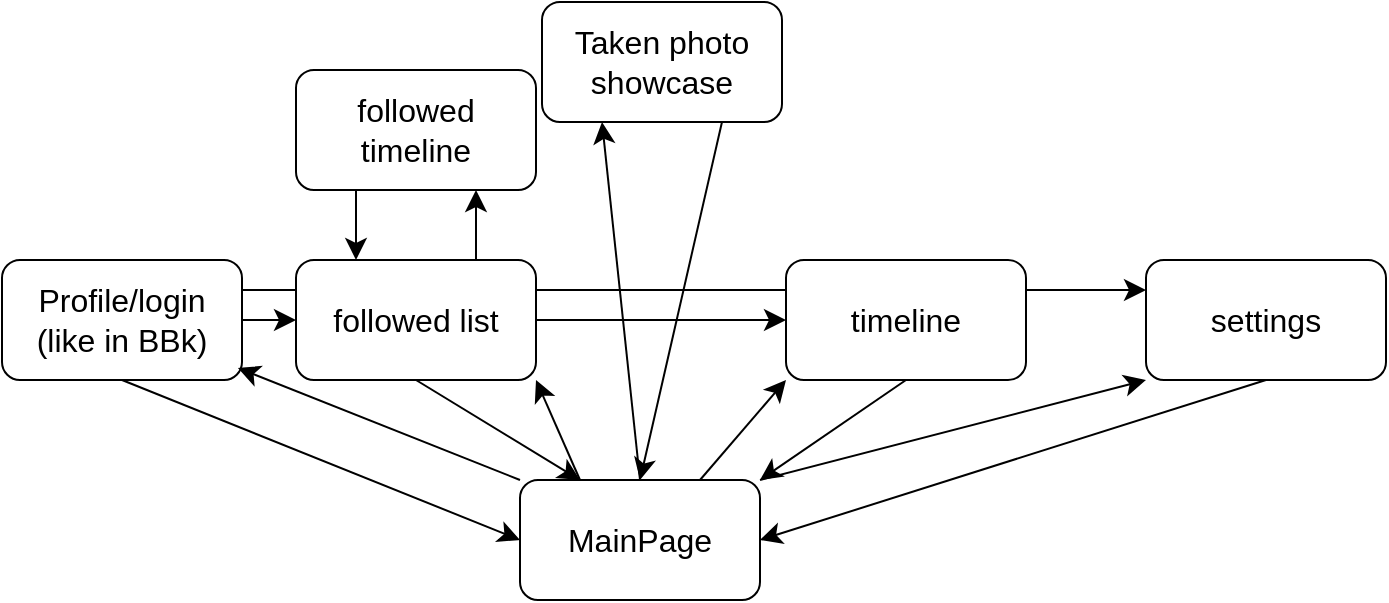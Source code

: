 <mxfile version="24.3.0" type="device" pages="2">
  <diagram name="Screenflow" id="5S7IgochnaTLHN7qvhO6">
    <mxGraphModel dx="1112" dy="1629" grid="0" gridSize="10" guides="1" tooltips="1" connect="1" arrows="1" fold="1" page="0" pageScale="1" pageWidth="827" pageHeight="1169" math="0" shadow="0">
      <root>
        <mxCell id="0" />
        <mxCell id="1" parent="0" />
        <mxCell id="wsiSg02OhjDPa-LoQmIh-23" style="edgeStyle=none;curved=1;rounded=0;orthogonalLoop=1;jettySize=auto;html=1;exitX=1;exitY=0.25;exitDx=0;exitDy=0;entryX=0;entryY=0.25;entryDx=0;entryDy=0;fontSize=12;startSize=8;endSize=8;" parent="1" source="wsiSg02OhjDPa-LoQmIh-6" target="wsiSg02OhjDPa-LoQmIh-8" edge="1">
          <mxGeometry relative="1" as="geometry" />
        </mxCell>
        <mxCell id="wsiSg02OhjDPa-LoQmIh-9" style="edgeStyle=none;curved=1;rounded=0;orthogonalLoop=1;jettySize=auto;html=1;exitX=0.5;exitY=0;exitDx=0;exitDy=0;entryX=0.25;entryY=1;entryDx=0;entryDy=0;fontSize=12;startSize=8;endSize=8;" parent="1" source="wsiSg02OhjDPa-LoQmIh-3" target="wsiSg02OhjDPa-LoQmIh-4" edge="1">
          <mxGeometry relative="1" as="geometry" />
        </mxCell>
        <mxCell id="wsiSg02OhjDPa-LoQmIh-11" style="edgeStyle=none;curved=1;rounded=0;orthogonalLoop=1;jettySize=auto;html=1;exitX=0.25;exitY=0;exitDx=0;exitDy=0;entryX=1;entryY=1;entryDx=0;entryDy=0;fontSize=12;startSize=8;endSize=8;" parent="1" source="wsiSg02OhjDPa-LoQmIh-3" target="wsiSg02OhjDPa-LoQmIh-5" edge="1">
          <mxGeometry relative="1" as="geometry" />
        </mxCell>
        <mxCell id="wsiSg02OhjDPa-LoQmIh-12" style="edgeStyle=none;curved=1;rounded=0;orthogonalLoop=1;jettySize=auto;html=1;exitX=0.75;exitY=0;exitDx=0;exitDy=0;entryX=0;entryY=1;entryDx=0;entryDy=0;fontSize=12;startSize=8;endSize=8;" parent="1" source="wsiSg02OhjDPa-LoQmIh-3" target="wsiSg02OhjDPa-LoQmIh-7" edge="1">
          <mxGeometry relative="1" as="geometry" />
        </mxCell>
        <mxCell id="wsiSg02OhjDPa-LoQmIh-13" style="edgeStyle=none;curved=1;rounded=0;orthogonalLoop=1;jettySize=auto;html=1;exitX=1;exitY=0;exitDx=0;exitDy=0;entryX=0;entryY=1;entryDx=0;entryDy=0;fontSize=12;startSize=8;endSize=8;" parent="1" source="wsiSg02OhjDPa-LoQmIh-3" target="wsiSg02OhjDPa-LoQmIh-8" edge="1">
          <mxGeometry relative="1" as="geometry" />
        </mxCell>
        <mxCell id="wsiSg02OhjDPa-LoQmIh-3" value="MainPage" style="rounded=1;whiteSpace=wrap;html=1;fontSize=16;" parent="1" vertex="1">
          <mxGeometry x="116" y="-218" width="120" height="60" as="geometry" />
        </mxCell>
        <mxCell id="wsiSg02OhjDPa-LoQmIh-25" style="edgeStyle=none;curved=1;rounded=0;orthogonalLoop=1;jettySize=auto;html=1;exitX=0.75;exitY=1;exitDx=0;exitDy=0;entryX=0.5;entryY=0;entryDx=0;entryDy=0;fontSize=12;startSize=8;endSize=8;" parent="1" source="wsiSg02OhjDPa-LoQmIh-4" target="wsiSg02OhjDPa-LoQmIh-3" edge="1">
          <mxGeometry relative="1" as="geometry" />
        </mxCell>
        <mxCell id="wsiSg02OhjDPa-LoQmIh-4" value="Taken photo showcase" style="rounded=1;whiteSpace=wrap;html=1;fontSize=16;" parent="1" vertex="1">
          <mxGeometry x="127" y="-457" width="120" height="60" as="geometry" />
        </mxCell>
        <mxCell id="wsiSg02OhjDPa-LoQmIh-14" style="edgeStyle=none;curved=1;rounded=0;orthogonalLoop=1;jettySize=auto;html=1;exitX=0.5;exitY=1;exitDx=0;exitDy=0;entryX=0.25;entryY=0;entryDx=0;entryDy=0;fontSize=12;startSize=8;endSize=8;" parent="1" source="wsiSg02OhjDPa-LoQmIh-5" target="wsiSg02OhjDPa-LoQmIh-3" edge="1">
          <mxGeometry relative="1" as="geometry" />
        </mxCell>
        <mxCell id="wsiSg02OhjDPa-LoQmIh-17" style="edgeStyle=none;curved=1;rounded=0;orthogonalLoop=1;jettySize=auto;html=1;exitX=1;exitY=0.5;exitDx=0;exitDy=0;entryX=0;entryY=0.5;entryDx=0;entryDy=0;fontSize=12;startSize=8;endSize=8;" parent="1" source="wsiSg02OhjDPa-LoQmIh-5" target="wsiSg02OhjDPa-LoQmIh-7" edge="1">
          <mxGeometry relative="1" as="geometry" />
        </mxCell>
        <mxCell id="wsiSg02OhjDPa-LoQmIh-20" style="edgeStyle=none;curved=1;rounded=0;orthogonalLoop=1;jettySize=auto;html=1;exitX=0.75;exitY=0;exitDx=0;exitDy=0;entryX=0.75;entryY=1;entryDx=0;entryDy=0;fontSize=12;startSize=8;endSize=8;" parent="1" source="wsiSg02OhjDPa-LoQmIh-5" target="wsiSg02OhjDPa-LoQmIh-19" edge="1">
          <mxGeometry relative="1" as="geometry" />
        </mxCell>
        <mxCell id="wsiSg02OhjDPa-LoQmIh-5" value="followed list" style="rounded=1;whiteSpace=wrap;html=1;fontSize=16;" parent="1" vertex="1">
          <mxGeometry x="4" y="-328" width="120" height="60" as="geometry" />
        </mxCell>
        <mxCell id="wsiSg02OhjDPa-LoQmIh-16" style="edgeStyle=none;curved=1;rounded=0;orthogonalLoop=1;jettySize=auto;html=1;exitX=1;exitY=0.5;exitDx=0;exitDy=0;entryX=0;entryY=0.5;entryDx=0;entryDy=0;fontSize=12;startSize=8;endSize=8;" parent="1" source="wsiSg02OhjDPa-LoQmIh-6" target="wsiSg02OhjDPa-LoQmIh-5" edge="1">
          <mxGeometry relative="1" as="geometry" />
        </mxCell>
        <mxCell id="wsiSg02OhjDPa-LoQmIh-18" style="edgeStyle=none;curved=1;rounded=0;orthogonalLoop=1;jettySize=auto;html=1;exitX=0.5;exitY=1;exitDx=0;exitDy=0;entryX=0;entryY=0.5;entryDx=0;entryDy=0;fontSize=12;startSize=8;endSize=8;" parent="1" source="wsiSg02OhjDPa-LoQmIh-6" target="wsiSg02OhjDPa-LoQmIh-3" edge="1">
          <mxGeometry relative="1" as="geometry" />
        </mxCell>
        <mxCell id="wsiSg02OhjDPa-LoQmIh-6" value="Profile/login&lt;br&gt;(like in BBk)" style="rounded=1;whiteSpace=wrap;html=1;fontSize=16;" parent="1" vertex="1">
          <mxGeometry x="-143" y="-328" width="120" height="60" as="geometry" />
        </mxCell>
        <mxCell id="wsiSg02OhjDPa-LoQmIh-24" style="edgeStyle=none;curved=1;rounded=0;orthogonalLoop=1;jettySize=auto;html=1;exitX=0.5;exitY=1;exitDx=0;exitDy=0;entryX=1;entryY=0;entryDx=0;entryDy=0;fontSize=12;startSize=8;endSize=8;" parent="1" source="wsiSg02OhjDPa-LoQmIh-7" target="wsiSg02OhjDPa-LoQmIh-3" edge="1">
          <mxGeometry relative="1" as="geometry" />
        </mxCell>
        <mxCell id="wsiSg02OhjDPa-LoQmIh-7" value="timeline" style="rounded=1;whiteSpace=wrap;html=1;fontSize=16;" parent="1" vertex="1">
          <mxGeometry x="249" y="-328" width="120" height="60" as="geometry" />
        </mxCell>
        <mxCell id="wsiSg02OhjDPa-LoQmIh-22" style="edgeStyle=none;curved=1;rounded=0;orthogonalLoop=1;jettySize=auto;html=1;exitX=0.5;exitY=1;exitDx=0;exitDy=0;entryX=1;entryY=0.5;entryDx=0;entryDy=0;fontSize=12;startSize=8;endSize=8;" parent="1" source="wsiSg02OhjDPa-LoQmIh-8" target="wsiSg02OhjDPa-LoQmIh-3" edge="1">
          <mxGeometry relative="1" as="geometry" />
        </mxCell>
        <mxCell id="wsiSg02OhjDPa-LoQmIh-8" value="settings" style="rounded=1;whiteSpace=wrap;html=1;fontSize=16;" parent="1" vertex="1">
          <mxGeometry x="429" y="-328" width="120" height="60" as="geometry" />
        </mxCell>
        <mxCell id="wsiSg02OhjDPa-LoQmIh-10" style="edgeStyle=none;curved=1;rounded=0;orthogonalLoop=1;jettySize=auto;html=1;exitX=0;exitY=0;exitDx=0;exitDy=0;entryX=0.983;entryY=0.9;entryDx=0;entryDy=0;entryPerimeter=0;fontSize=12;startSize=8;endSize=8;" parent="1" source="wsiSg02OhjDPa-LoQmIh-3" target="wsiSg02OhjDPa-LoQmIh-6" edge="1">
          <mxGeometry relative="1" as="geometry" />
        </mxCell>
        <mxCell id="wsiSg02OhjDPa-LoQmIh-15" style="edgeStyle=none;curved=1;rounded=0;orthogonalLoop=1;jettySize=auto;html=1;exitX=0.5;exitY=1;exitDx=0;exitDy=0;fontSize=12;startSize=8;endSize=8;" parent="1" source="wsiSg02OhjDPa-LoQmIh-6" target="wsiSg02OhjDPa-LoQmIh-6" edge="1">
          <mxGeometry relative="1" as="geometry" />
        </mxCell>
        <mxCell id="wsiSg02OhjDPa-LoQmIh-21" style="edgeStyle=none;curved=1;rounded=0;orthogonalLoop=1;jettySize=auto;html=1;exitX=0.25;exitY=1;exitDx=0;exitDy=0;entryX=0.25;entryY=0;entryDx=0;entryDy=0;fontSize=12;startSize=8;endSize=8;" parent="1" source="wsiSg02OhjDPa-LoQmIh-19" target="wsiSg02OhjDPa-LoQmIh-5" edge="1">
          <mxGeometry relative="1" as="geometry" />
        </mxCell>
        <mxCell id="wsiSg02OhjDPa-LoQmIh-19" value="followed timeline" style="rounded=1;whiteSpace=wrap;html=1;fontSize=16;" parent="1" vertex="1">
          <mxGeometry x="4" y="-423" width="120" height="60" as="geometry" />
        </mxCell>
      </root>
    </mxGraphModel>
  </diagram>
  <diagram id="193VK-EEMLgI4sbkjg0h" name="Backend">
    <mxGraphModel dx="1112" dy="1229" grid="0" gridSize="10" guides="1" tooltips="1" connect="1" arrows="1" fold="1" page="0" pageScale="1" pageWidth="827" pageHeight="1169" math="0" shadow="0">
      <root>
        <mxCell id="0" />
        <mxCell id="1" parent="0" />
        <mxCell id="jn6o-pwEyXeyFJVzeVVM-1" value="DB plan" style="text;strokeColor=none;fillColor=none;html=1;align=center;verticalAlign=middle;whiteSpace=wrap;rounded=0;fontSize=32;" parent="1" vertex="1">
          <mxGeometry x="108" y="-46" width="175" height="30" as="geometry" />
        </mxCell>
        <mxCell id="jn6o-pwEyXeyFJVzeVVM-22" style="edgeStyle=orthogonalEdgeStyle;rounded=0;orthogonalLoop=1;jettySize=auto;html=1;exitX=0.5;exitY=1;exitDx=0;exitDy=0;entryX=1;entryY=0.5;entryDx=0;entryDy=0;fontSize=12;startSize=21;endSize=17;endArrow=ERmany;endFill=0;" parent="1" source="jn6o-pwEyXeyFJVzeVVM-2" target="jn6o-pwEyXeyFJVzeVVM-14" edge="1">
          <mxGeometry relative="1" as="geometry" />
        </mxCell>
        <mxCell id="jn6o-pwEyXeyFJVzeVVM-2" value="&lt;b&gt;Users&lt;/b&gt;" style="rounded=0;whiteSpace=wrap;html=1;fontSize=16;" parent="1" vertex="1">
          <mxGeometry x="136" y="95" width="120" height="60" as="geometry" />
        </mxCell>
        <mxCell id="jn6o-pwEyXeyFJVzeVVM-11" style="edgeStyle=none;curved=1;rounded=0;orthogonalLoop=1;jettySize=auto;html=1;exitX=0.5;exitY=1;exitDx=0;exitDy=0;entryX=0.5;entryY=0;entryDx=0;entryDy=0;fontSize=12;startSize=8;endSize=8;endArrow=none;endFill=0;" parent="1" source="jn6o-pwEyXeyFJVzeVVM-3" target="jn6o-pwEyXeyFJVzeVVM-2" edge="1">
          <mxGeometry relative="1" as="geometry" />
        </mxCell>
        <mxCell id="jn6o-pwEyXeyFJVzeVVM-3" value="&lt;b&gt;id&lt;/b&gt;" style="ellipse;whiteSpace=wrap;html=1;fontSize=16;" parent="1" vertex="1">
          <mxGeometry x="166" y="-2" width="59" height="29" as="geometry" />
        </mxCell>
        <mxCell id="jn6o-pwEyXeyFJVzeVVM-10" style="edgeStyle=none;curved=1;rounded=0;orthogonalLoop=1;jettySize=auto;html=1;exitX=1;exitY=0.5;exitDx=0;exitDy=0;entryX=0.25;entryY=0;entryDx=0;entryDy=0;fontSize=12;startSize=8;endSize=8;endArrow=none;endFill=0;" parent="1" source="jn6o-pwEyXeyFJVzeVVM-4" target="jn6o-pwEyXeyFJVzeVVM-2" edge="1">
          <mxGeometry relative="1" as="geometry" />
        </mxCell>
        <mxCell id="jn6o-pwEyXeyFJVzeVVM-4" value="name" style="ellipse;whiteSpace=wrap;html=1;fontSize=16;" parent="1" vertex="1">
          <mxGeometry x="106" y="25" width="59" height="29" as="geometry" />
        </mxCell>
        <mxCell id="jn6o-pwEyXeyFJVzeVVM-9" style="edgeStyle=none;curved=1;rounded=0;orthogonalLoop=1;jettySize=auto;html=1;exitX=0;exitY=0.5;exitDx=0;exitDy=0;entryX=0.75;entryY=0;entryDx=0;entryDy=0;fontSize=12;startSize=8;endSize=8;endArrow=none;endFill=0;" parent="1" source="jn6o-pwEyXeyFJVzeVVM-5" target="jn6o-pwEyXeyFJVzeVVM-2" edge="1">
          <mxGeometry relative="1" as="geometry" />
        </mxCell>
        <mxCell id="jn6o-pwEyXeyFJVzeVVM-5" value="email" style="ellipse;whiteSpace=wrap;html=1;fontSize=16;" parent="1" vertex="1">
          <mxGeometry x="226" y="23" width="59" height="29" as="geometry" />
        </mxCell>
        <mxCell id="jn6o-pwEyXeyFJVzeVVM-8" style="edgeStyle=none;curved=1;rounded=0;orthogonalLoop=1;jettySize=auto;html=1;exitX=0;exitY=0.5;exitDx=0;exitDy=0;entryX=1;entryY=0;entryDx=0;entryDy=0;fontSize=12;startSize=8;endSize=8;endArrow=none;endFill=0;" parent="1" source="jn6o-pwEyXeyFJVzeVVM-6" target="jn6o-pwEyXeyFJVzeVVM-2" edge="1">
          <mxGeometry relative="1" as="geometry" />
        </mxCell>
        <mxCell id="jn6o-pwEyXeyFJVzeVVM-6" value="pwd" style="ellipse;whiteSpace=wrap;html=1;fontSize=16;" parent="1" vertex="1">
          <mxGeometry x="295" y="65" width="59" height="29" as="geometry" />
        </mxCell>
        <mxCell id="jn6o-pwEyXeyFJVzeVVM-13" style="edgeStyle=none;curved=1;rounded=0;orthogonalLoop=1;jettySize=auto;html=1;exitX=1;exitY=0.5;exitDx=0;exitDy=0;entryX=0;entryY=0;entryDx=0;entryDy=0;fontSize=12;startSize=8;endSize=8;endArrow=none;endFill=0;" parent="1" source="jn6o-pwEyXeyFJVzeVVM-12" target="jn6o-pwEyXeyFJVzeVVM-2" edge="1">
          <mxGeometry relative="1" as="geometry" />
        </mxCell>
        <mxCell id="jn6o-pwEyXeyFJVzeVVM-12" value="followed" style="ellipse;whiteSpace=wrap;html=1;fontSize=16;" parent="1" vertex="1">
          <mxGeometry x="30" y="66" width="59" height="29" as="geometry" />
        </mxCell>
        <mxCell id="jn6o-pwEyXeyFJVzeVVM-14" value="&lt;span style=&quot;border-color: var(--border-color);&quot;&gt;&lt;b&gt;Uploads&lt;/b&gt;&lt;/span&gt;" style="rounded=0;whiteSpace=wrap;html=1;fontSize=16;" parent="1" vertex="1">
          <mxGeometry x="-69" y="273" width="120" height="60" as="geometry" />
        </mxCell>
        <mxCell id="jn6o-pwEyXeyFJVzeVVM-16" style="edgeStyle=none;curved=1;rounded=0;orthogonalLoop=1;jettySize=auto;html=1;exitX=1;exitY=0.5;exitDx=0;exitDy=0;entryX=0;entryY=0.5;entryDx=0;entryDy=0;fontSize=12;startSize=8;endSize=8;endArrow=none;endFill=0;" parent="1" source="jn6o-pwEyXeyFJVzeVVM-15" target="jn6o-pwEyXeyFJVzeVVM-2" edge="1">
          <mxGeometry relative="1" as="geometry" />
        </mxCell>
        <mxCell id="jn6o-pwEyXeyFJVzeVVM-15" value="pPic" style="ellipse;whiteSpace=wrap;html=1;fontSize=16;" parent="1" vertex="1">
          <mxGeometry x="30" y="110" width="59" height="29" as="geometry" />
        </mxCell>
        <mxCell id="jn6o-pwEyXeyFJVzeVVM-21" style="edgeStyle=none;curved=1;rounded=0;orthogonalLoop=1;jettySize=auto;html=1;exitX=1;exitY=0.5;exitDx=0;exitDy=0;entryX=0;entryY=0.5;entryDx=0;entryDy=0;fontSize=12;startSize=8;endSize=8;endArrow=none;endFill=0;" parent="1" source="jn6o-pwEyXeyFJVzeVVM-17" target="jn6o-pwEyXeyFJVzeVVM-14" edge="1">
          <mxGeometry relative="1" as="geometry" />
        </mxCell>
        <mxCell id="jn6o-pwEyXeyFJVzeVVM-17" value="&lt;b&gt;id&lt;/b&gt;" style="ellipse;whiteSpace=wrap;html=1;fontSize=16;" parent="1" vertex="1">
          <mxGeometry x="-180" y="288.5" width="59" height="29" as="geometry" />
        </mxCell>
        <mxCell id="jn6o-pwEyXeyFJVzeVVM-20" style="edgeStyle=none;curved=1;rounded=0;orthogonalLoop=1;jettySize=auto;html=1;exitX=0.5;exitY=1;exitDx=0;exitDy=0;entryX=0.25;entryY=0;entryDx=0;entryDy=0;fontSize=12;startSize=8;endSize=8;endArrow=none;endFill=0;" parent="1" source="jn6o-pwEyXeyFJVzeVVM-18" target="jn6o-pwEyXeyFJVzeVVM-14" edge="1">
          <mxGeometry relative="1" as="geometry" />
        </mxCell>
        <mxCell id="jn6o-pwEyXeyFJVzeVVM-18" value="imgUrl" style="ellipse;whiteSpace=wrap;html=1;fontSize=16;" parent="1" vertex="1">
          <mxGeometry x="-123" y="222" width="59" height="29" as="geometry" />
        </mxCell>
        <mxCell id="jn6o-pwEyXeyFJVzeVVM-24" style="edgeStyle=none;curved=1;rounded=0;orthogonalLoop=1;jettySize=auto;html=1;fontSize=12;startSize=8;endSize=8;endArrow=none;endFill=0;entryX=0.5;entryY=0;entryDx=0;entryDy=0;exitX=0.5;exitY=1;exitDx=0;exitDy=0;" parent="1" source="jn6o-pwEyXeyFJVzeVVM-25" target="jn6o-pwEyXeyFJVzeVVM-14" edge="1">
          <mxGeometry relative="1" as="geometry">
            <mxPoint x="-15" y="239" as="sourcePoint" />
            <mxPoint x="-11" y="270" as="targetPoint" />
          </mxGeometry>
        </mxCell>
        <mxCell id="jn6o-pwEyXeyFJVzeVVM-25" value="time" style="ellipse;whiteSpace=wrap;html=1;fontSize=16;" parent="1" vertex="1">
          <mxGeometry x="-43" y="213" width="59" height="29" as="geometry" />
        </mxCell>
        <mxCell id="jn6o-pwEyXeyFJVzeVVM-27" style="edgeStyle=none;curved=1;rounded=0;orthogonalLoop=1;jettySize=auto;html=1;exitX=0.5;exitY=1;exitDx=0;exitDy=0;entryX=1;entryY=0;entryDx=0;entryDy=0;fontSize=12;startSize=8;endSize=8;endArrow=none;endFill=0;" parent="1" source="jn6o-pwEyXeyFJVzeVVM-26" target="jn6o-pwEyXeyFJVzeVVM-14" edge="1">
          <mxGeometry relative="1" as="geometry" />
        </mxCell>
        <mxCell id="jn6o-pwEyXeyFJVzeVVM-26" value="comment" style="ellipse;whiteSpace=wrap;html=1;fontSize=16;" parent="1" vertex="1">
          <mxGeometry x="37" y="213" width="87" height="29" as="geometry" />
        </mxCell>
        <mxCell id="5kZt0rlR0IAFse-8Hpip-1" value="&lt;span style=&quot;border-color: var(--border-color);&quot;&gt;&lt;b&gt;Pictures&lt;/b&gt;&lt;/span&gt;" style="rounded=0;whiteSpace=wrap;html=1;fontSize=16;" vertex="1" parent="1">
          <mxGeometry x="358" y="273" width="120" height="60" as="geometry" />
        </mxCell>
        <mxCell id="5kZt0rlR0IAFse-8Hpip-2" style="edgeStyle=none;curved=1;rounded=0;orthogonalLoop=1;jettySize=auto;html=1;exitX=0.5;exitY=1;exitDx=0;exitDy=0;entryX=0.25;entryY=0;entryDx=0;entryDy=0;fontSize=12;startSize=8;endSize=8;endArrow=none;endFill=0;" edge="1" parent="1" source="5kZt0rlR0IAFse-8Hpip-3" target="5kZt0rlR0IAFse-8Hpip-1">
          <mxGeometry relative="1" as="geometry" />
        </mxCell>
        <mxCell id="5kZt0rlR0IAFse-8Hpip-3" value="&lt;b&gt;id&lt;/b&gt;" style="ellipse;whiteSpace=wrap;html=1;fontSize=16;" vertex="1" parent="1">
          <mxGeometry x="339" y="216" width="59" height="29" as="geometry" />
        </mxCell>
        <mxCell id="5kZt0rlR0IAFse-8Hpip-4" style="edgeStyle=none;curved=1;rounded=0;orthogonalLoop=1;jettySize=auto;html=1;exitX=0.5;exitY=1;exitDx=0;exitDy=0;entryX=0.75;entryY=0;entryDx=0;entryDy=0;fontSize=12;startSize=8;endSize=8;endArrow=none;endFill=0;" edge="1" parent="1" source="5kZt0rlR0IAFse-8Hpip-5" target="5kZt0rlR0IAFse-8Hpip-1">
          <mxGeometry relative="1" as="geometry" />
        </mxCell>
        <mxCell id="5kZt0rlR0IAFse-8Hpip-5" value="url" style="ellipse;whiteSpace=wrap;html=1;fontSize=16;" vertex="1" parent="1">
          <mxGeometry x="456" y="213" width="59" height="29" as="geometry" />
        </mxCell>
      </root>
    </mxGraphModel>
  </diagram>
</mxfile>

